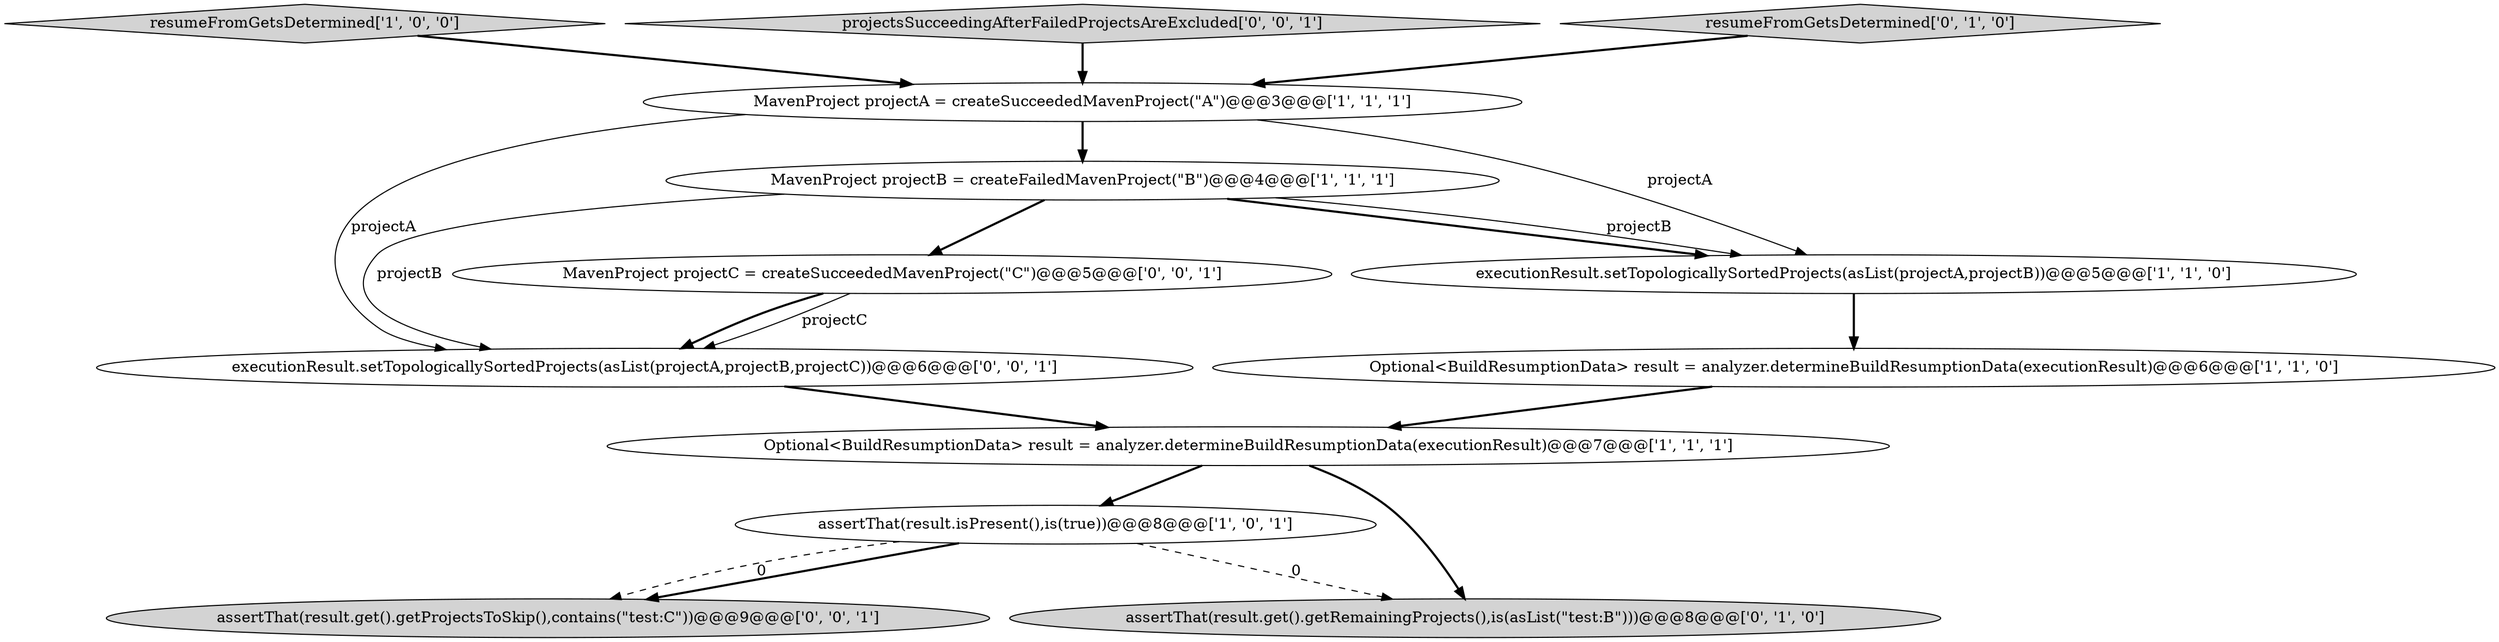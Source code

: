 digraph {
1 [style = filled, label = "executionResult.setTopologicallySortedProjects(asList(projectA,projectB))@@@5@@@['1', '1', '0']", fillcolor = white, shape = ellipse image = "AAA0AAABBB1BBB"];
10 [style = filled, label = "executionResult.setTopologicallySortedProjects(asList(projectA,projectB,projectC))@@@6@@@['0', '0', '1']", fillcolor = white, shape = ellipse image = "AAA0AAABBB3BBB"];
4 [style = filled, label = "Optional<BuildResumptionData> result = analyzer.determineBuildResumptionData(executionResult)@@@6@@@['1', '1', '0']", fillcolor = white, shape = ellipse image = "AAA0AAABBB1BBB"];
6 [style = filled, label = "assertThat(result.isPresent(),is(true))@@@8@@@['1', '0', '1']", fillcolor = white, shape = ellipse image = "AAA0AAABBB1BBB"];
11 [style = filled, label = "assertThat(result.get().getProjectsToSkip(),contains(\"test:C\"))@@@9@@@['0', '0', '1']", fillcolor = lightgray, shape = ellipse image = "AAA0AAABBB3BBB"];
2 [style = filled, label = "MavenProject projectA = createSucceededMavenProject(\"A\")@@@3@@@['1', '1', '1']", fillcolor = white, shape = ellipse image = "AAA0AAABBB1BBB"];
5 [style = filled, label = "Optional<BuildResumptionData> result = analyzer.determineBuildResumptionData(executionResult)@@@7@@@['1', '1', '1']", fillcolor = white, shape = ellipse image = "AAA0AAABBB1BBB"];
8 [style = filled, label = "assertThat(result.get().getRemainingProjects(),is(asList(\"test:B\")))@@@8@@@['0', '1', '0']", fillcolor = lightgray, shape = ellipse image = "AAA1AAABBB2BBB"];
0 [style = filled, label = "MavenProject projectB = createFailedMavenProject(\"B\")@@@4@@@['1', '1', '1']", fillcolor = white, shape = ellipse image = "AAA0AAABBB1BBB"];
3 [style = filled, label = "resumeFromGetsDetermined['1', '0', '0']", fillcolor = lightgray, shape = diamond image = "AAA0AAABBB1BBB"];
9 [style = filled, label = "MavenProject projectC = createSucceededMavenProject(\"C\")@@@5@@@['0', '0', '1']", fillcolor = white, shape = ellipse image = "AAA0AAABBB3BBB"];
12 [style = filled, label = "projectsSucceedingAfterFailedProjectsAreExcluded['0', '0', '1']", fillcolor = lightgray, shape = diamond image = "AAA0AAABBB3BBB"];
7 [style = filled, label = "resumeFromGetsDetermined['0', '1', '0']", fillcolor = lightgray, shape = diamond image = "AAA0AAABBB2BBB"];
6->11 [style = bold, label=""];
4->5 [style = bold, label=""];
2->10 [style = solid, label="projectA"];
3->2 [style = bold, label=""];
0->9 [style = bold, label=""];
2->0 [style = bold, label=""];
9->10 [style = bold, label=""];
6->11 [style = dashed, label="0"];
0->10 [style = solid, label="projectB"];
5->8 [style = bold, label=""];
9->10 [style = solid, label="projectC"];
6->8 [style = dashed, label="0"];
12->2 [style = bold, label=""];
10->5 [style = bold, label=""];
0->1 [style = bold, label=""];
2->1 [style = solid, label="projectA"];
5->6 [style = bold, label=""];
0->1 [style = solid, label="projectB"];
1->4 [style = bold, label=""];
7->2 [style = bold, label=""];
}
